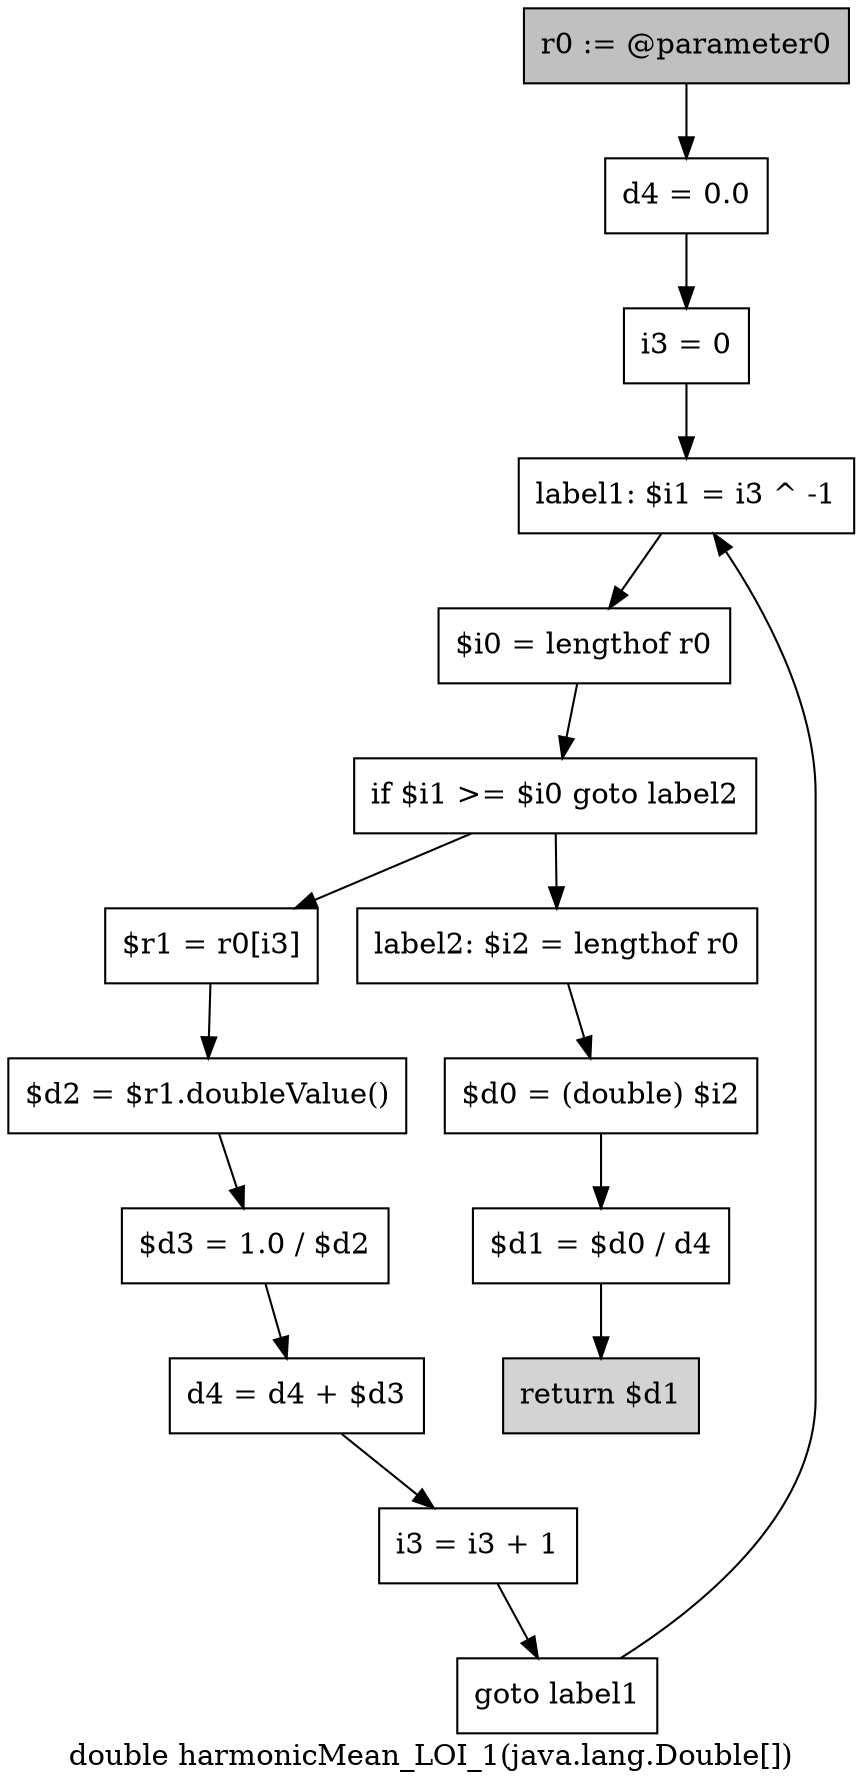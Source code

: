 digraph "double harmonicMean_LOI_1(java.lang.Double[])" {
    label="double harmonicMean_LOI_1(java.lang.Double[])";
    node [shape=box];
    "0" [style=filled,fillcolor=gray,label="r0 := @parameter0",];
    "1" [label="d4 = 0.0",];
    "0"->"1";
    "2" [label="i3 = 0",];
    "1"->"2";
    "3" [label="label1: $i1 = i3 ^ -1",];
    "2"->"3";
    "4" [label="$i0 = lengthof r0",];
    "3"->"4";
    "5" [label="if $i1 >= $i0 goto label2",];
    "4"->"5";
    "6" [label="$r1 = r0[i3]",];
    "5"->"6";
    "12" [label="label2: $i2 = lengthof r0",];
    "5"->"12";
    "7" [label="$d2 = $r1.doubleValue()",];
    "6"->"7";
    "8" [label="$d3 = 1.0 / $d2",];
    "7"->"8";
    "9" [label="d4 = d4 + $d3",];
    "8"->"9";
    "10" [label="i3 = i3 + 1",];
    "9"->"10";
    "11" [label="goto label1",];
    "10"->"11";
    "11"->"3";
    "13" [label="$d0 = (double) $i2",];
    "12"->"13";
    "14" [label="$d1 = $d0 / d4",];
    "13"->"14";
    "15" [style=filled,fillcolor=lightgray,label="return $d1",];
    "14"->"15";
}
